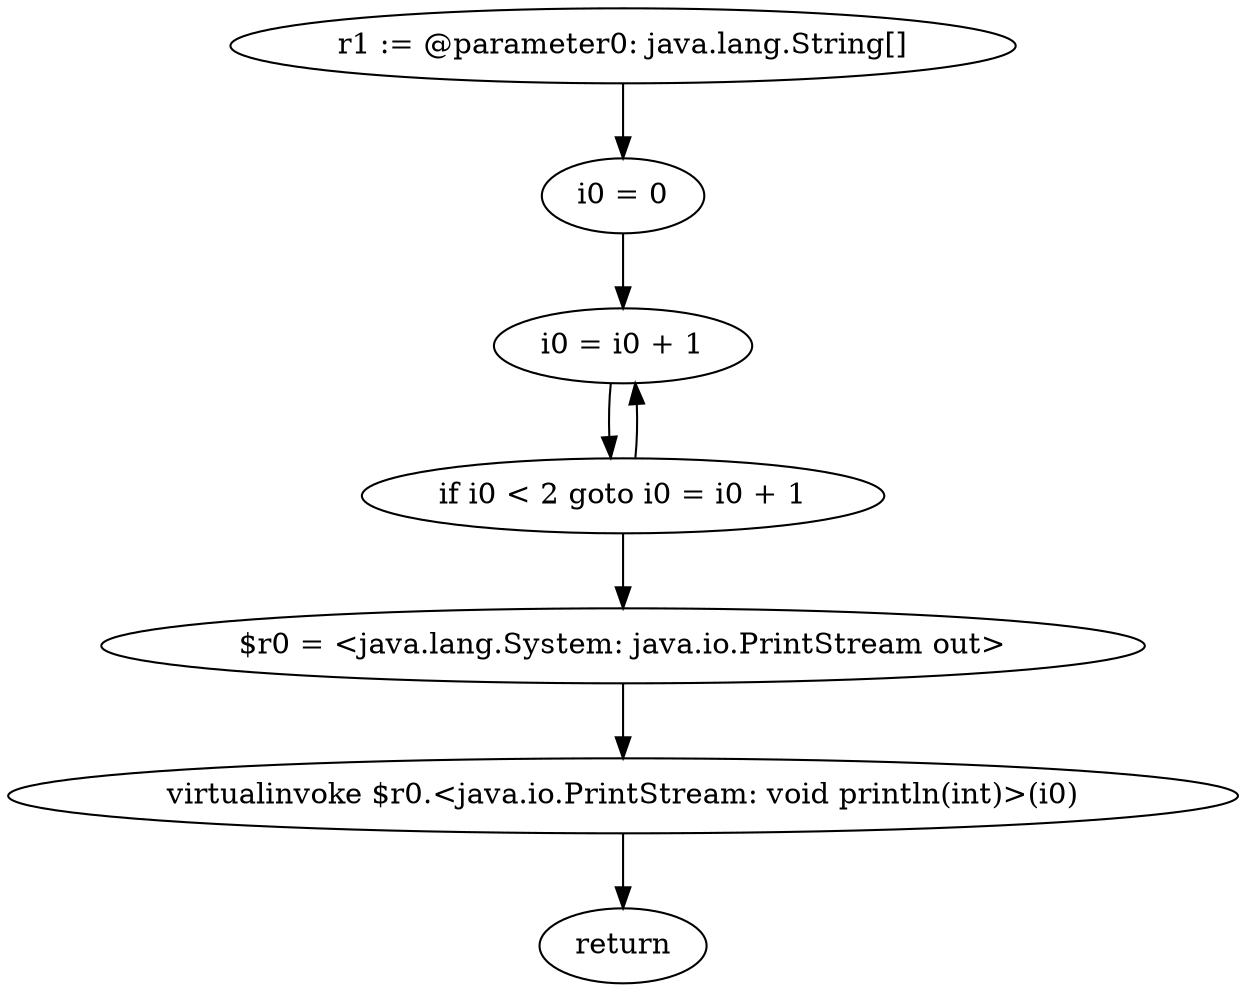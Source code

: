 digraph "unitGraph" {
    "r1 := @parameter0: java.lang.String[]"
    "i0 = 0"
    "i0 = i0 + 1"
    "if i0 < 2 goto i0 = i0 + 1"
    "$r0 = <java.lang.System: java.io.PrintStream out>"
    "virtualinvoke $r0.<java.io.PrintStream: void println(int)>(i0)"
    "return"
    "r1 := @parameter0: java.lang.String[]"->"i0 = 0";
    "i0 = 0"->"i0 = i0 + 1";
    "i0 = i0 + 1"->"if i0 < 2 goto i0 = i0 + 1";
    "if i0 < 2 goto i0 = i0 + 1"->"$r0 = <java.lang.System: java.io.PrintStream out>";
    "if i0 < 2 goto i0 = i0 + 1"->"i0 = i0 + 1";
    "$r0 = <java.lang.System: java.io.PrintStream out>"->"virtualinvoke $r0.<java.io.PrintStream: void println(int)>(i0)";
    "virtualinvoke $r0.<java.io.PrintStream: void println(int)>(i0)"->"return";
}
